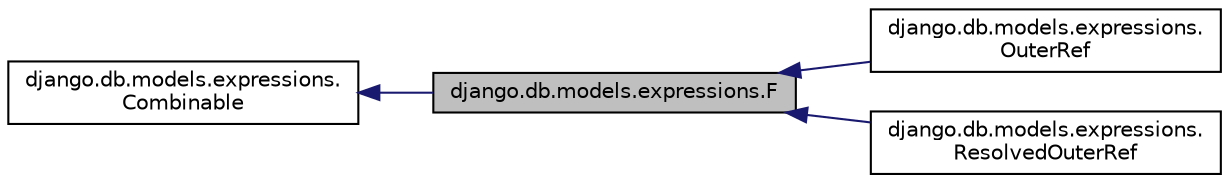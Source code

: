 digraph "django.db.models.expressions.F"
{
 // LATEX_PDF_SIZE
  edge [fontname="Helvetica",fontsize="10",labelfontname="Helvetica",labelfontsize="10"];
  node [fontname="Helvetica",fontsize="10",shape=record];
  rankdir="LR";
  Node1 [label="django.db.models.expressions.F",height=0.2,width=0.4,color="black", fillcolor="grey75", style="filled", fontcolor="black",tooltip=" "];
  Node2 -> Node1 [dir="back",color="midnightblue",fontsize="10",style="solid",fontname="Helvetica"];
  Node2 [label="django.db.models.expressions.\lCombinable",height=0.2,width=0.4,color="black", fillcolor="white", style="filled",URL="$d6/d99/classdjango_1_1db_1_1models_1_1expressions_1_1_combinable.html",tooltip=" "];
  Node1 -> Node3 [dir="back",color="midnightblue",fontsize="10",style="solid",fontname="Helvetica"];
  Node3 [label="django.db.models.expressions.\lOuterRef",height=0.2,width=0.4,color="black", fillcolor="white", style="filled",URL="$df/d4e/classdjango_1_1db_1_1models_1_1expressions_1_1_outer_ref.html",tooltip=" "];
  Node1 -> Node4 [dir="back",color="midnightblue",fontsize="10",style="solid",fontname="Helvetica"];
  Node4 [label="django.db.models.expressions.\lResolvedOuterRef",height=0.2,width=0.4,color="black", fillcolor="white", style="filled",URL="$dd/dcb/classdjango_1_1db_1_1models_1_1expressions_1_1_resolved_outer_ref.html",tooltip=" "];
}
